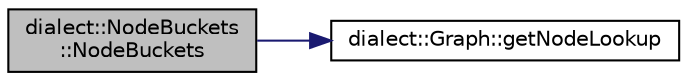 digraph "dialect::NodeBuckets::NodeBuckets"
{
  edge [fontname="Helvetica",fontsize="10",labelfontname="Helvetica",labelfontsize="10"];
  node [fontname="Helvetica",fontsize="10",shape=record];
  rankdir="LR";
  Node0 [label="dialect::NodeBuckets\l::NodeBuckets",height=0.2,width=0.4,color="black", fillcolor="grey75", style="filled", fontcolor="black"];
  Node0 -> Node1 [color="midnightblue",fontsize="10",style="solid",fontname="Helvetica"];
  Node1 [label="dialect::Graph::getNodeLookup",height=0.2,width=0.4,color="black", fillcolor="white", style="filled",URL="$classdialect_1_1Graph.html#a5467080616423cac88b67242aedf0949",tooltip="Read-only access to this Graph&#39;s lookup map for Nodes by their ID. "];
}
